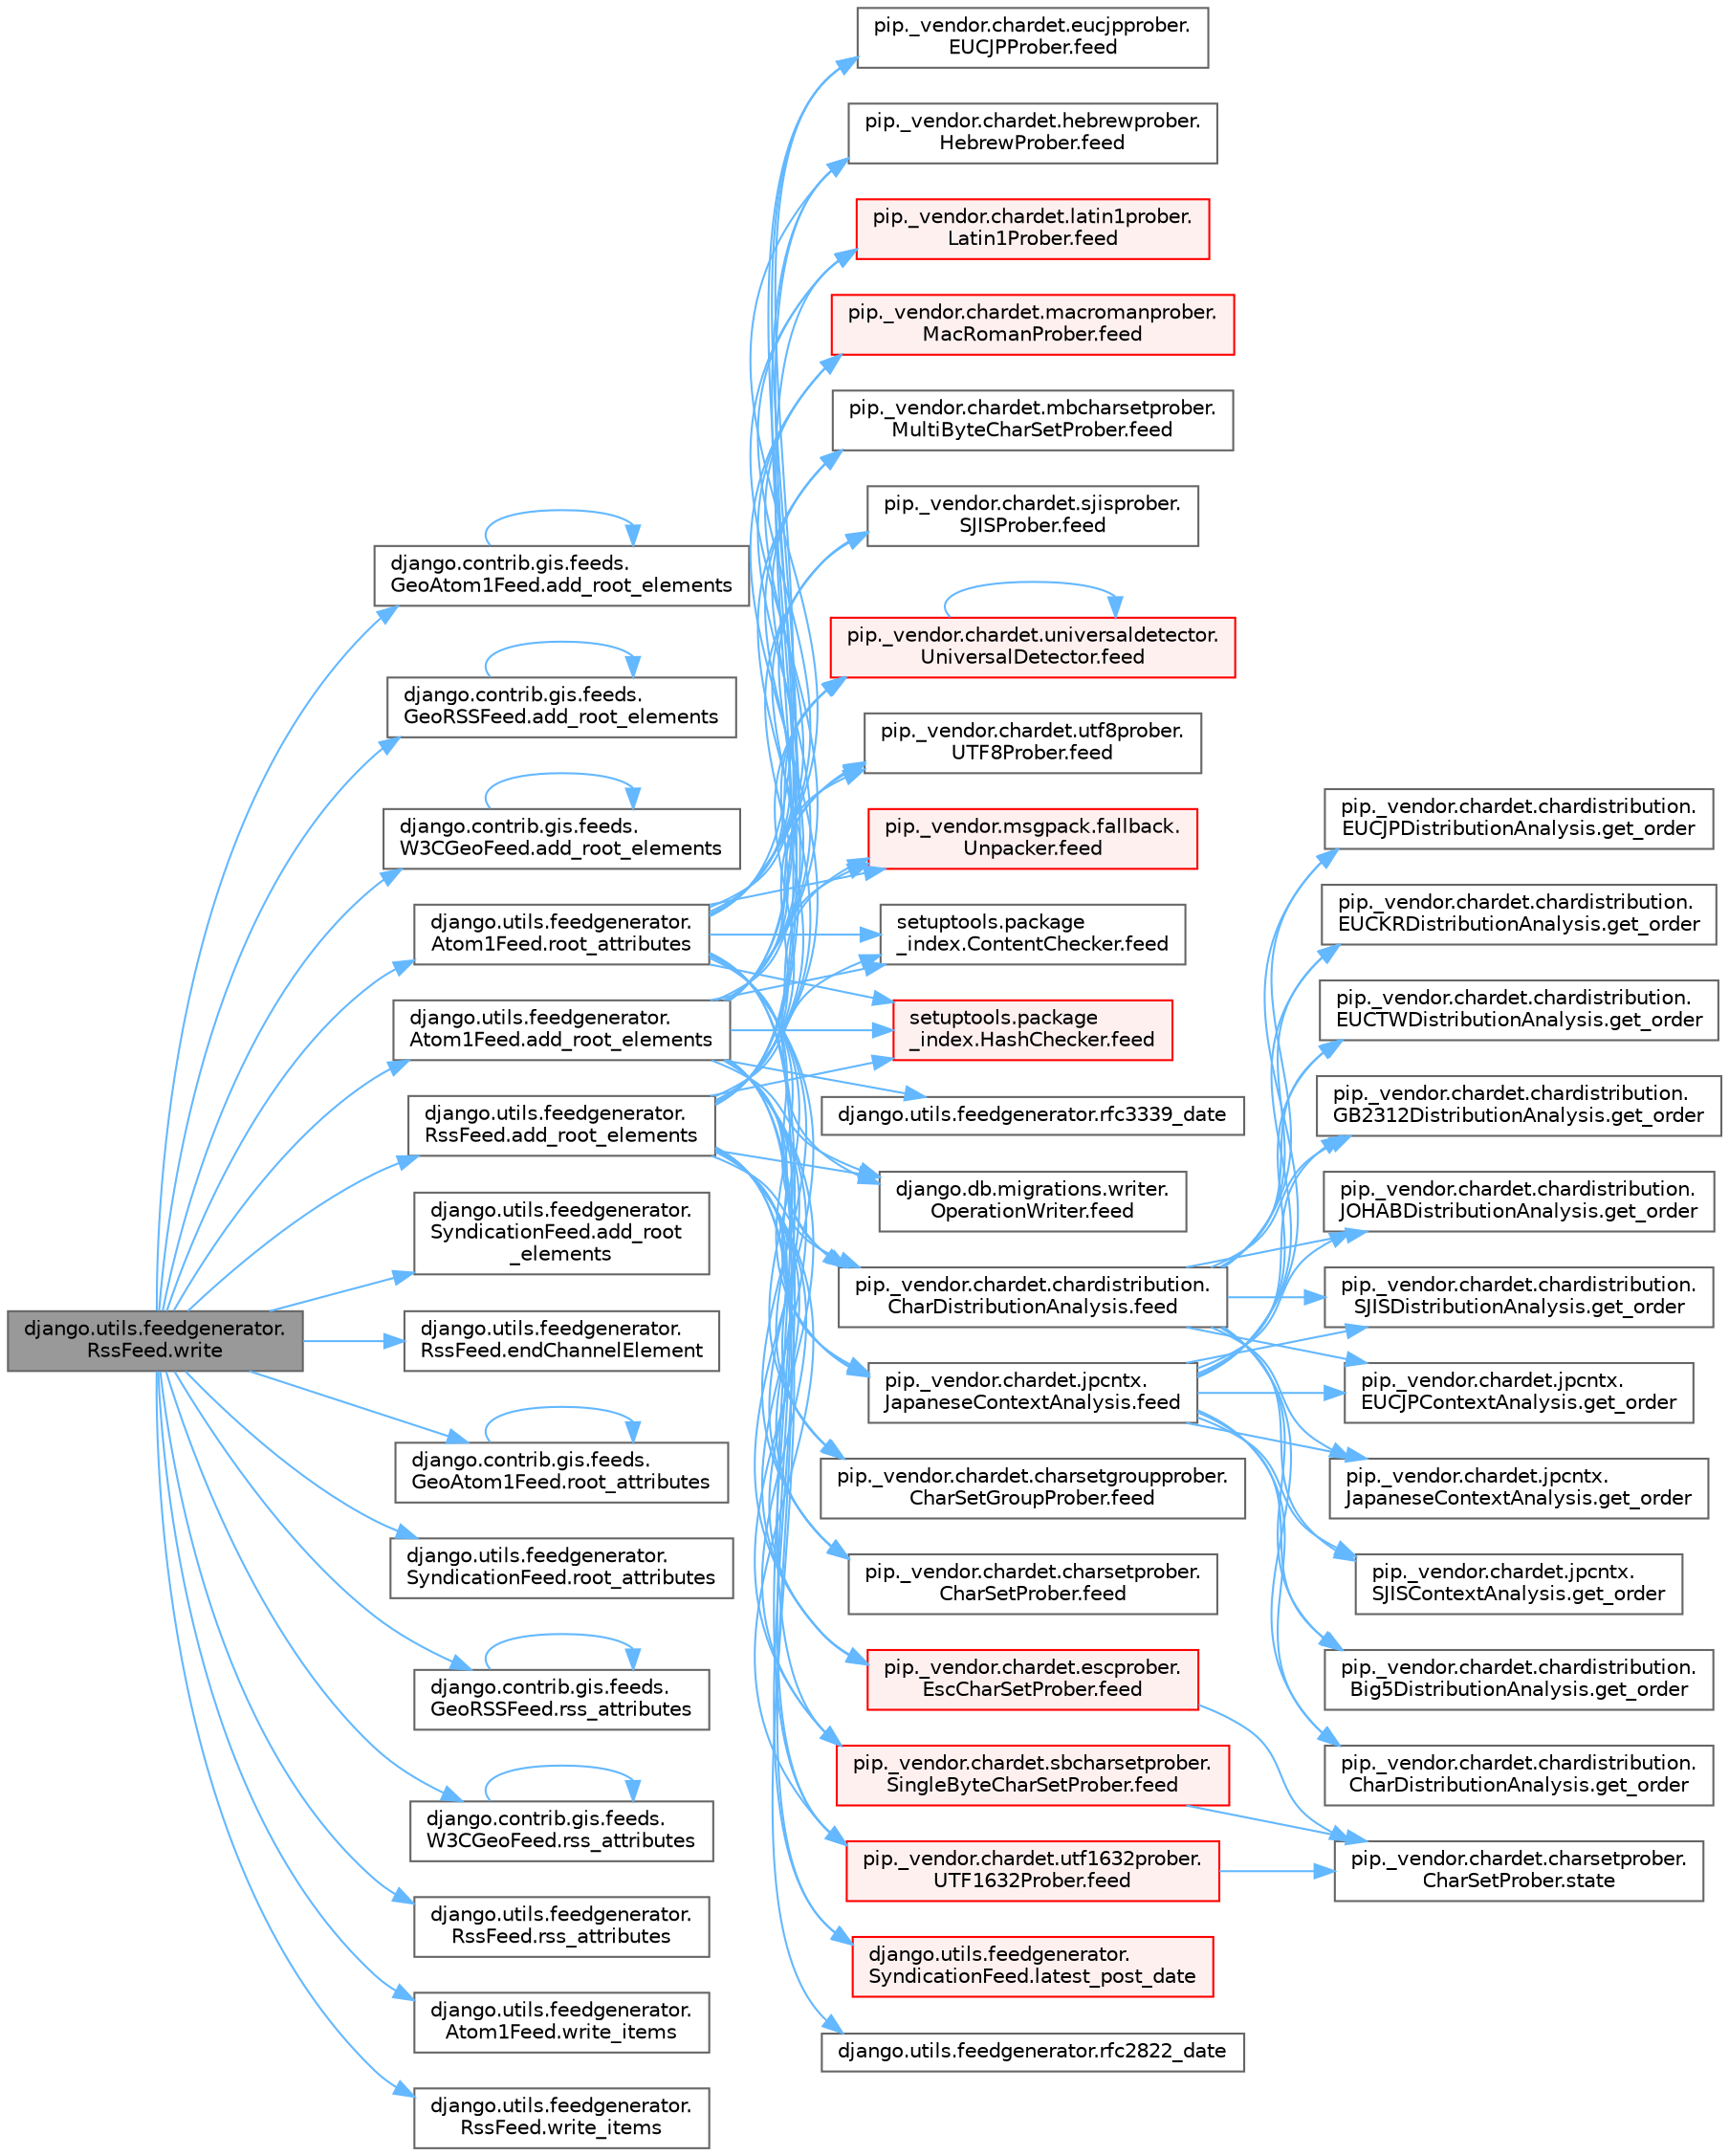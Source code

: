 digraph "django.utils.feedgenerator.RssFeed.write"
{
 // LATEX_PDF_SIZE
  bgcolor="transparent";
  edge [fontname=Helvetica,fontsize=10,labelfontname=Helvetica,labelfontsize=10];
  node [fontname=Helvetica,fontsize=10,shape=box,height=0.2,width=0.4];
  rankdir="LR";
  Node1 [id="Node000001",label="django.utils.feedgenerator.\lRssFeed.write",height=0.2,width=0.4,color="gray40", fillcolor="grey60", style="filled", fontcolor="black",tooltip=" "];
  Node1 -> Node2 [id="edge1_Node000001_Node000002",color="steelblue1",style="solid",tooltip=" "];
  Node2 [id="Node000002",label="django.contrib.gis.feeds.\lGeoAtom1Feed.add_root_elements",height=0.2,width=0.4,color="grey40", fillcolor="white", style="filled",URL="$classdjango_1_1contrib_1_1gis_1_1feeds_1_1_geo_atom1_feed.html#ae0c5b7a228b8b8b04f046c8b505f7a71",tooltip=" "];
  Node2 -> Node2 [id="edge2_Node000002_Node000002",color="steelblue1",style="solid",tooltip=" "];
  Node1 -> Node3 [id="edge3_Node000001_Node000003",color="steelblue1",style="solid",tooltip=" "];
  Node3 [id="Node000003",label="django.contrib.gis.feeds.\lGeoRSSFeed.add_root_elements",height=0.2,width=0.4,color="grey40", fillcolor="white", style="filled",URL="$classdjango_1_1contrib_1_1gis_1_1feeds_1_1_geo_r_s_s_feed.html#a754dbb17a78d9c14b75c1bc312188d96",tooltip=" "];
  Node3 -> Node3 [id="edge4_Node000003_Node000003",color="steelblue1",style="solid",tooltip=" "];
  Node1 -> Node4 [id="edge5_Node000001_Node000004",color="steelblue1",style="solid",tooltip=" "];
  Node4 [id="Node000004",label="django.contrib.gis.feeds.\lW3CGeoFeed.add_root_elements",height=0.2,width=0.4,color="grey40", fillcolor="white", style="filled",URL="$classdjango_1_1contrib_1_1gis_1_1feeds_1_1_w3_c_geo_feed.html#ac68906632e2575652e5dccae0058c077",tooltip=" "];
  Node4 -> Node4 [id="edge6_Node000004_Node000004",color="steelblue1",style="solid",tooltip=" "];
  Node1 -> Node5 [id="edge7_Node000001_Node000005",color="steelblue1",style="solid",tooltip=" "];
  Node5 [id="Node000005",label="django.utils.feedgenerator.\lAtom1Feed.add_root_elements",height=0.2,width=0.4,color="grey40", fillcolor="white", style="filled",URL="$classdjango_1_1utils_1_1feedgenerator_1_1_atom1_feed.html#a3f861beae65b2c1d07d6192175be850e",tooltip=" "];
  Node5 -> Node6 [id="edge8_Node000005_Node000006",color="steelblue1",style="solid",tooltip=" "];
  Node6 [id="Node000006",label="django.db.migrations.writer.\lOperationWriter.feed",height=0.2,width=0.4,color="grey40", fillcolor="white", style="filled",URL="$classdjango_1_1db_1_1migrations_1_1writer_1_1_operation_writer.html#a69e7881f07ca1acb1d7444703198938b",tooltip=" "];
  Node5 -> Node7 [id="edge9_Node000005_Node000007",color="steelblue1",style="solid",tooltip=" "];
  Node7 [id="Node000007",label="pip._vendor.chardet.chardistribution.\lCharDistributionAnalysis.feed",height=0.2,width=0.4,color="grey40", fillcolor="white", style="filled",URL="$classpip_1_1__vendor_1_1chardet_1_1chardistribution_1_1_char_distribution_analysis.html#a23a7e11d83c6598247d1089680bfa47e",tooltip=" "];
  Node7 -> Node8 [id="edge10_Node000007_Node000008",color="steelblue1",style="solid",tooltip=" "];
  Node8 [id="Node000008",label="pip._vendor.chardet.chardistribution.\lBig5DistributionAnalysis.get_order",height=0.2,width=0.4,color="grey40", fillcolor="white", style="filled",URL="$classpip_1_1__vendor_1_1chardet_1_1chardistribution_1_1_big5_distribution_analysis.html#a3df57bb4cc01089eb9b0a30333b5989f",tooltip=" "];
  Node7 -> Node9 [id="edge11_Node000007_Node000009",color="steelblue1",style="solid",tooltip=" "];
  Node9 [id="Node000009",label="pip._vendor.chardet.chardistribution.\lCharDistributionAnalysis.get_order",height=0.2,width=0.4,color="grey40", fillcolor="white", style="filled",URL="$classpip_1_1__vendor_1_1chardet_1_1chardistribution_1_1_char_distribution_analysis.html#ada5a9e31eb7899c6e436f89cacddd0ab",tooltip=" "];
  Node7 -> Node10 [id="edge12_Node000007_Node000010",color="steelblue1",style="solid",tooltip=" "];
  Node10 [id="Node000010",label="pip._vendor.chardet.chardistribution.\lEUCJPDistributionAnalysis.get_order",height=0.2,width=0.4,color="grey40", fillcolor="white", style="filled",URL="$classpip_1_1__vendor_1_1chardet_1_1chardistribution_1_1_e_u_c_j_p_distribution_analysis.html#a173367ee1b36c050fc6fba1302b8c227",tooltip=" "];
  Node7 -> Node11 [id="edge13_Node000007_Node000011",color="steelblue1",style="solid",tooltip=" "];
  Node11 [id="Node000011",label="pip._vendor.chardet.chardistribution.\lEUCKRDistributionAnalysis.get_order",height=0.2,width=0.4,color="grey40", fillcolor="white", style="filled",URL="$classpip_1_1__vendor_1_1chardet_1_1chardistribution_1_1_e_u_c_k_r_distribution_analysis.html#a2d2e2d2864b24cb0c4ee541b03435bae",tooltip=" "];
  Node7 -> Node12 [id="edge14_Node000007_Node000012",color="steelblue1",style="solid",tooltip=" "];
  Node12 [id="Node000012",label="pip._vendor.chardet.chardistribution.\lEUCTWDistributionAnalysis.get_order",height=0.2,width=0.4,color="grey40", fillcolor="white", style="filled",URL="$classpip_1_1__vendor_1_1chardet_1_1chardistribution_1_1_e_u_c_t_w_distribution_analysis.html#a5297dbf3aa99dcbbdfbd8a93543802cf",tooltip=" "];
  Node7 -> Node13 [id="edge15_Node000007_Node000013",color="steelblue1",style="solid",tooltip=" "];
  Node13 [id="Node000013",label="pip._vendor.chardet.chardistribution.\lGB2312DistributionAnalysis.get_order",height=0.2,width=0.4,color="grey40", fillcolor="white", style="filled",URL="$classpip_1_1__vendor_1_1chardet_1_1chardistribution_1_1_g_b2312_distribution_analysis.html#a01adf7ffd1f75717eac410ea6098c292",tooltip=" "];
  Node7 -> Node14 [id="edge16_Node000007_Node000014",color="steelblue1",style="solid",tooltip=" "];
  Node14 [id="Node000014",label="pip._vendor.chardet.chardistribution.\lJOHABDistributionAnalysis.get_order",height=0.2,width=0.4,color="grey40", fillcolor="white", style="filled",URL="$classpip_1_1__vendor_1_1chardet_1_1chardistribution_1_1_j_o_h_a_b_distribution_analysis.html#a900ea423500b7ba612545df5923b8c26",tooltip=" "];
  Node7 -> Node15 [id="edge17_Node000007_Node000015",color="steelblue1",style="solid",tooltip=" "];
  Node15 [id="Node000015",label="pip._vendor.chardet.chardistribution.\lSJISDistributionAnalysis.get_order",height=0.2,width=0.4,color="grey40", fillcolor="white", style="filled",URL="$classpip_1_1__vendor_1_1chardet_1_1chardistribution_1_1_s_j_i_s_distribution_analysis.html#ac6873fb1a918f6aa4682ccc918e21356",tooltip=" "];
  Node7 -> Node16 [id="edge18_Node000007_Node000016",color="steelblue1",style="solid",tooltip=" "];
  Node16 [id="Node000016",label="pip._vendor.chardet.jpcntx.\lEUCJPContextAnalysis.get_order",height=0.2,width=0.4,color="grey40", fillcolor="white", style="filled",URL="$classpip_1_1__vendor_1_1chardet_1_1jpcntx_1_1_e_u_c_j_p_context_analysis.html#abf5fa069724d6fe97280dfb0e2b02222",tooltip=" "];
  Node7 -> Node17 [id="edge19_Node000007_Node000017",color="steelblue1",style="solid",tooltip=" "];
  Node17 [id="Node000017",label="pip._vendor.chardet.jpcntx.\lJapaneseContextAnalysis.get_order",height=0.2,width=0.4,color="grey40", fillcolor="white", style="filled",URL="$classpip_1_1__vendor_1_1chardet_1_1jpcntx_1_1_japanese_context_analysis.html#a124d6884c444cacd36ddd5777c7449bb",tooltip=" "];
  Node7 -> Node18 [id="edge20_Node000007_Node000018",color="steelblue1",style="solid",tooltip=" "];
  Node18 [id="Node000018",label="pip._vendor.chardet.jpcntx.\lSJISContextAnalysis.get_order",height=0.2,width=0.4,color="grey40", fillcolor="white", style="filled",URL="$classpip_1_1__vendor_1_1chardet_1_1jpcntx_1_1_s_j_i_s_context_analysis.html#a3ae7b3d9d9eff4fbc0004bb6bf15abd8",tooltip=" "];
  Node5 -> Node19 [id="edge21_Node000005_Node000019",color="steelblue1",style="solid",tooltip=" "];
  Node19 [id="Node000019",label="pip._vendor.chardet.charsetgroupprober.\lCharSetGroupProber.feed",height=0.2,width=0.4,color="grey40", fillcolor="white", style="filled",URL="$classpip_1_1__vendor_1_1chardet_1_1charsetgroupprober_1_1_char_set_group_prober.html#a2146cd2cd3a62d191db8b4a9449997bc",tooltip=" "];
  Node5 -> Node20 [id="edge22_Node000005_Node000020",color="steelblue1",style="solid",tooltip=" "];
  Node20 [id="Node000020",label="pip._vendor.chardet.charsetprober.\lCharSetProber.feed",height=0.2,width=0.4,color="grey40", fillcolor="white", style="filled",URL="$classpip_1_1__vendor_1_1chardet_1_1charsetprober_1_1_char_set_prober.html#a6d1c194db4bb3d8076917b30ddb62516",tooltip=" "];
  Node5 -> Node21 [id="edge23_Node000005_Node000021",color="steelblue1",style="solid",tooltip=" "];
  Node21 [id="Node000021",label="pip._vendor.chardet.escprober.\lEscCharSetProber.feed",height=0.2,width=0.4,color="red", fillcolor="#FFF0F0", style="filled",URL="$classpip_1_1__vendor_1_1chardet_1_1escprober_1_1_esc_char_set_prober.html#ad4c988e1f9e0cfe2cae4ebdc50ebe61c",tooltip=" "];
  Node21 -> Node22 [id="edge24_Node000021_Node000022",color="steelblue1",style="solid",tooltip=" "];
  Node22 [id="Node000022",label="pip._vendor.chardet.charsetprober.\lCharSetProber.state",height=0.2,width=0.4,color="grey40", fillcolor="white", style="filled",URL="$classpip_1_1__vendor_1_1chardet_1_1charsetprober_1_1_char_set_prober.html#ab0e97f2771aef88b47338320d66bb95f",tooltip=" "];
  Node5 -> Node45 [id="edge25_Node000005_Node000045",color="steelblue1",style="solid",tooltip=" "];
  Node45 [id="Node000045",label="pip._vendor.chardet.eucjpprober.\lEUCJPProber.feed",height=0.2,width=0.4,color="grey40", fillcolor="white", style="filled",URL="$classpip_1_1__vendor_1_1chardet_1_1eucjpprober_1_1_e_u_c_j_p_prober.html#a1f243e29c2b4eed02f1bab62154f8462",tooltip=" "];
  Node5 -> Node46 [id="edge26_Node000005_Node000046",color="steelblue1",style="solid",tooltip=" "];
  Node46 [id="Node000046",label="pip._vendor.chardet.hebrewprober.\lHebrewProber.feed",height=0.2,width=0.4,color="grey40", fillcolor="white", style="filled",URL="$classpip_1_1__vendor_1_1chardet_1_1hebrewprober_1_1_hebrew_prober.html#a6bd3ee5133571d55a358da7fe028db37",tooltip=" "];
  Node5 -> Node47 [id="edge27_Node000005_Node000047",color="steelblue1",style="solid",tooltip=" "];
  Node47 [id="Node000047",label="pip._vendor.chardet.jpcntx.\lJapaneseContextAnalysis.feed",height=0.2,width=0.4,color="grey40", fillcolor="white", style="filled",URL="$classpip_1_1__vendor_1_1chardet_1_1jpcntx_1_1_japanese_context_analysis.html#a8bef35bb41d57c1fa8e4119a444b7384",tooltip=" "];
  Node47 -> Node8 [id="edge28_Node000047_Node000008",color="steelblue1",style="solid",tooltip=" "];
  Node47 -> Node9 [id="edge29_Node000047_Node000009",color="steelblue1",style="solid",tooltip=" "];
  Node47 -> Node10 [id="edge30_Node000047_Node000010",color="steelblue1",style="solid",tooltip=" "];
  Node47 -> Node11 [id="edge31_Node000047_Node000011",color="steelblue1",style="solid",tooltip=" "];
  Node47 -> Node12 [id="edge32_Node000047_Node000012",color="steelblue1",style="solid",tooltip=" "];
  Node47 -> Node13 [id="edge33_Node000047_Node000013",color="steelblue1",style="solid",tooltip=" "];
  Node47 -> Node14 [id="edge34_Node000047_Node000014",color="steelblue1",style="solid",tooltip=" "];
  Node47 -> Node15 [id="edge35_Node000047_Node000015",color="steelblue1",style="solid",tooltip=" "];
  Node47 -> Node16 [id="edge36_Node000047_Node000016",color="steelblue1",style="solid",tooltip=" "];
  Node47 -> Node17 [id="edge37_Node000047_Node000017",color="steelblue1",style="solid",tooltip=" "];
  Node47 -> Node18 [id="edge38_Node000047_Node000018",color="steelblue1",style="solid",tooltip=" "];
  Node5 -> Node48 [id="edge39_Node000005_Node000048",color="steelblue1",style="solid",tooltip=" "];
  Node48 [id="Node000048",label="pip._vendor.chardet.latin1prober.\lLatin1Prober.feed",height=0.2,width=0.4,color="red", fillcolor="#FFF0F0", style="filled",URL="$classpip_1_1__vendor_1_1chardet_1_1latin1prober_1_1_latin1_prober.html#a09a28c20e01df83bb291e4de7d4169bf",tooltip=" "];
  Node5 -> Node50 [id="edge40_Node000005_Node000050",color="steelblue1",style="solid",tooltip=" "];
  Node50 [id="Node000050",label="pip._vendor.chardet.macromanprober.\lMacRomanProber.feed",height=0.2,width=0.4,color="red", fillcolor="#FFF0F0", style="filled",URL="$classpip_1_1__vendor_1_1chardet_1_1macromanprober_1_1_mac_roman_prober.html#a4e5dddcb1652aa8f0f3999cc85e98dc4",tooltip=" "];
  Node5 -> Node51 [id="edge41_Node000005_Node000051",color="steelblue1",style="solid",tooltip=" "];
  Node51 [id="Node000051",label="pip._vendor.chardet.mbcharsetprober.\lMultiByteCharSetProber.feed",height=0.2,width=0.4,color="grey40", fillcolor="white", style="filled",URL="$classpip_1_1__vendor_1_1chardet_1_1mbcharsetprober_1_1_multi_byte_char_set_prober.html#a847f2daa85e7f2e1571e22ffd6e690a7",tooltip=" "];
  Node5 -> Node52 [id="edge42_Node000005_Node000052",color="steelblue1",style="solid",tooltip=" "];
  Node52 [id="Node000052",label="pip._vendor.chardet.sbcharsetprober.\lSingleByteCharSetProber.feed",height=0.2,width=0.4,color="red", fillcolor="#FFF0F0", style="filled",URL="$classpip_1_1__vendor_1_1chardet_1_1sbcharsetprober_1_1_single_byte_char_set_prober.html#ab6d2e8e37d450e7ce0dda8dadfec2b57",tooltip=" "];
  Node52 -> Node22 [id="edge43_Node000052_Node000022",color="steelblue1",style="solid",tooltip=" "];
  Node5 -> Node54 [id="edge44_Node000005_Node000054",color="steelblue1",style="solid",tooltip=" "];
  Node54 [id="Node000054",label="pip._vendor.chardet.sjisprober.\lSJISProber.feed",height=0.2,width=0.4,color="grey40", fillcolor="white", style="filled",URL="$classpip_1_1__vendor_1_1chardet_1_1sjisprober_1_1_s_j_i_s_prober.html#aa1ceb1d0ddf21accb673d5139b40470d",tooltip=" "];
  Node5 -> Node55 [id="edge45_Node000005_Node000055",color="steelblue1",style="solid",tooltip=" "];
  Node55 [id="Node000055",label="pip._vendor.chardet.universaldetector.\lUniversalDetector.feed",height=0.2,width=0.4,color="red", fillcolor="#FFF0F0", style="filled",URL="$classpip_1_1__vendor_1_1chardet_1_1universaldetector_1_1_universal_detector.html#a296f6150ff0824215e3890ad38d3175d",tooltip=" "];
  Node55 -> Node55 [id="edge46_Node000055_Node000055",color="steelblue1",style="solid",tooltip=" "];
  Node5 -> Node4036 [id="edge47_Node000005_Node004036",color="steelblue1",style="solid",tooltip=" "];
  Node4036 [id="Node004036",label="pip._vendor.chardet.utf1632prober.\lUTF1632Prober.feed",height=0.2,width=0.4,color="red", fillcolor="#FFF0F0", style="filled",URL="$classpip_1_1__vendor_1_1chardet_1_1utf1632prober_1_1_u_t_f1632_prober.html#a16a8bea3b9608f94237b49f2f0cd4b74",tooltip=" "];
  Node4036 -> Node22 [id="edge48_Node004036_Node000022",color="steelblue1",style="solid",tooltip=" "];
  Node5 -> Node4039 [id="edge49_Node000005_Node004039",color="steelblue1",style="solid",tooltip=" "];
  Node4039 [id="Node004039",label="pip._vendor.chardet.utf8prober.\lUTF8Prober.feed",height=0.2,width=0.4,color="grey40", fillcolor="white", style="filled",URL="$classpip_1_1__vendor_1_1chardet_1_1utf8prober_1_1_u_t_f8_prober.html#acfa713f46851ba29460a3388125326fc",tooltip=" "];
  Node5 -> Node4040 [id="edge50_Node000005_Node004040",color="steelblue1",style="solid",tooltip=" "];
  Node4040 [id="Node004040",label="pip._vendor.msgpack.fallback.\lUnpacker.feed",height=0.2,width=0.4,color="red", fillcolor="#FFF0F0", style="filled",URL="$classpip_1_1__vendor_1_1msgpack_1_1fallback_1_1_unpacker.html#aa75d3a66598466608078d38b18f8e55c",tooltip=" "];
  Node5 -> Node4042 [id="edge51_Node000005_Node004042",color="steelblue1",style="solid",tooltip=" "];
  Node4042 [id="Node004042",label="setuptools.package\l_index.ContentChecker.feed",height=0.2,width=0.4,color="grey40", fillcolor="white", style="filled",URL="$classsetuptools_1_1package__index_1_1_content_checker.html#a2dcc1834fdacc90458342d6462f28785",tooltip=" "];
  Node5 -> Node4043 [id="edge52_Node000005_Node004043",color="steelblue1",style="solid",tooltip=" "];
  Node4043 [id="Node004043",label="setuptools.package\l_index.HashChecker.feed",height=0.2,width=0.4,color="red", fillcolor="#FFF0F0", style="filled",URL="$classsetuptools_1_1package__index_1_1_hash_checker.html#a3ec99380a94d03eec3c5f5dae02233be",tooltip=" "];
  Node5 -> Node4045 [id="edge53_Node000005_Node004045",color="steelblue1",style="solid",tooltip=" "];
  Node4045 [id="Node004045",label="django.utils.feedgenerator.\lSyndicationFeed.latest_post_date",height=0.2,width=0.4,color="red", fillcolor="#FFF0F0", style="filled",URL="$classdjango_1_1utils_1_1feedgenerator_1_1_syndication_feed.html#a3eb6575cebddb88a00b6bd379c257e22",tooltip=" "];
  Node5 -> Node4520 [id="edge54_Node000005_Node004520",color="steelblue1",style="solid",tooltip=" "];
  Node4520 [id="Node004520",label="django.utils.feedgenerator.rfc3339_date",height=0.2,width=0.4,color="grey40", fillcolor="white", style="filled",URL="$namespacedjango_1_1utils_1_1feedgenerator.html#a7a1a869c163fa0c62b8d3f303b4ecabd",tooltip=" "];
  Node1 -> Node4035 [id="edge55_Node000001_Node004035",color="steelblue1",style="solid",tooltip=" "];
  Node4035 [id="Node004035",label="django.utils.feedgenerator.\lRssFeed.add_root_elements",height=0.2,width=0.4,color="grey40", fillcolor="white", style="filled",URL="$classdjango_1_1utils_1_1feedgenerator_1_1_rss_feed.html#afe28a1e8efc5fc065f74b4277a43663e",tooltip=" "];
  Node4035 -> Node6 [id="edge56_Node004035_Node000006",color="steelblue1",style="solid",tooltip=" "];
  Node4035 -> Node7 [id="edge57_Node004035_Node000007",color="steelblue1",style="solid",tooltip=" "];
  Node4035 -> Node19 [id="edge58_Node004035_Node000019",color="steelblue1",style="solid",tooltip=" "];
  Node4035 -> Node20 [id="edge59_Node004035_Node000020",color="steelblue1",style="solid",tooltip=" "];
  Node4035 -> Node21 [id="edge60_Node004035_Node000021",color="steelblue1",style="solid",tooltip=" "];
  Node4035 -> Node45 [id="edge61_Node004035_Node000045",color="steelblue1",style="solid",tooltip=" "];
  Node4035 -> Node46 [id="edge62_Node004035_Node000046",color="steelblue1",style="solid",tooltip=" "];
  Node4035 -> Node47 [id="edge63_Node004035_Node000047",color="steelblue1",style="solid",tooltip=" "];
  Node4035 -> Node48 [id="edge64_Node004035_Node000048",color="steelblue1",style="solid",tooltip=" "];
  Node4035 -> Node50 [id="edge65_Node004035_Node000050",color="steelblue1",style="solid",tooltip=" "];
  Node4035 -> Node51 [id="edge66_Node004035_Node000051",color="steelblue1",style="solid",tooltip=" "];
  Node4035 -> Node52 [id="edge67_Node004035_Node000052",color="steelblue1",style="solid",tooltip=" "];
  Node4035 -> Node54 [id="edge68_Node004035_Node000054",color="steelblue1",style="solid",tooltip=" "];
  Node4035 -> Node55 [id="edge69_Node004035_Node000055",color="steelblue1",style="solid",tooltip=" "];
  Node4035 -> Node4036 [id="edge70_Node004035_Node004036",color="steelblue1",style="solid",tooltip=" "];
  Node4035 -> Node4039 [id="edge71_Node004035_Node004039",color="steelblue1",style="solid",tooltip=" "];
  Node4035 -> Node4040 [id="edge72_Node004035_Node004040",color="steelblue1",style="solid",tooltip=" "];
  Node4035 -> Node4042 [id="edge73_Node004035_Node004042",color="steelblue1",style="solid",tooltip=" "];
  Node4035 -> Node4043 [id="edge74_Node004035_Node004043",color="steelblue1",style="solid",tooltip=" "];
  Node4035 -> Node4045 [id="edge75_Node004035_Node004045",color="steelblue1",style="solid",tooltip=" "];
  Node4035 -> Node4046 [id="edge76_Node004035_Node004046",color="steelblue1",style="solid",tooltip=" "];
  Node4046 [id="Node004046",label="django.utils.feedgenerator.rfc2822_date",height=0.2,width=0.4,color="grey40", fillcolor="white", style="filled",URL="$namespacedjango_1_1utils_1_1feedgenerator.html#a9424ee58dd9380f4e5ad7635b2daaa8e",tooltip=" "];
  Node1 -> Node4047 [id="edge77_Node000001_Node004047",color="steelblue1",style="solid",tooltip=" "];
  Node4047 [id="Node004047",label="django.utils.feedgenerator.\lSyndicationFeed.add_root\l_elements",height=0.2,width=0.4,color="grey40", fillcolor="white", style="filled",URL="$classdjango_1_1utils_1_1feedgenerator_1_1_syndication_feed.html#aac36c2e44c6e9bc338f4a4ac426fd18c",tooltip=" "];
  Node1 -> Node4521 [id="edge78_Node000001_Node004521",color="steelblue1",style="solid",tooltip=" "];
  Node4521 [id="Node004521",label="django.utils.feedgenerator.\lRssFeed.endChannelElement",height=0.2,width=0.4,color="grey40", fillcolor="white", style="filled",URL="$classdjango_1_1utils_1_1feedgenerator_1_1_rss_feed.html#acac444721511623525c9f890e0d7f689",tooltip=" "];
  Node1 -> Node4048 [id="edge79_Node000001_Node004048",color="steelblue1",style="solid",tooltip=" "];
  Node4048 [id="Node004048",label="django.contrib.gis.feeds.\lGeoAtom1Feed.root_attributes",height=0.2,width=0.4,color="grey40", fillcolor="white", style="filled",URL="$classdjango_1_1contrib_1_1gis_1_1feeds_1_1_geo_atom1_feed.html#aa1ed8fa937780e6c0c63bb42c1e42ff1",tooltip=" "];
  Node4048 -> Node4048 [id="edge80_Node004048_Node004048",color="steelblue1",style="solid",tooltip=" "];
  Node1 -> Node4049 [id="edge81_Node000001_Node004049",color="steelblue1",style="solid",tooltip=" "];
  Node4049 [id="Node004049",label="django.utils.feedgenerator.\lAtom1Feed.root_attributes",height=0.2,width=0.4,color="grey40", fillcolor="white", style="filled",URL="$classdjango_1_1utils_1_1feedgenerator_1_1_atom1_feed.html#a8ea06279a106db871795893125306409",tooltip=" "];
  Node4049 -> Node6 [id="edge82_Node004049_Node000006",color="steelblue1",style="solid",tooltip=" "];
  Node4049 -> Node7 [id="edge83_Node004049_Node000007",color="steelblue1",style="solid",tooltip=" "];
  Node4049 -> Node19 [id="edge84_Node004049_Node000019",color="steelblue1",style="solid",tooltip=" "];
  Node4049 -> Node20 [id="edge85_Node004049_Node000020",color="steelblue1",style="solid",tooltip=" "];
  Node4049 -> Node21 [id="edge86_Node004049_Node000021",color="steelblue1",style="solid",tooltip=" "];
  Node4049 -> Node45 [id="edge87_Node004049_Node000045",color="steelblue1",style="solid",tooltip=" "];
  Node4049 -> Node46 [id="edge88_Node004049_Node000046",color="steelblue1",style="solid",tooltip=" "];
  Node4049 -> Node47 [id="edge89_Node004049_Node000047",color="steelblue1",style="solid",tooltip=" "];
  Node4049 -> Node48 [id="edge90_Node004049_Node000048",color="steelblue1",style="solid",tooltip=" "];
  Node4049 -> Node50 [id="edge91_Node004049_Node000050",color="steelblue1",style="solid",tooltip=" "];
  Node4049 -> Node51 [id="edge92_Node004049_Node000051",color="steelblue1",style="solid",tooltip=" "];
  Node4049 -> Node52 [id="edge93_Node004049_Node000052",color="steelblue1",style="solid",tooltip=" "];
  Node4049 -> Node54 [id="edge94_Node004049_Node000054",color="steelblue1",style="solid",tooltip=" "];
  Node4049 -> Node55 [id="edge95_Node004049_Node000055",color="steelblue1",style="solid",tooltip=" "];
  Node4049 -> Node4036 [id="edge96_Node004049_Node004036",color="steelblue1",style="solid",tooltip=" "];
  Node4049 -> Node4039 [id="edge97_Node004049_Node004039",color="steelblue1",style="solid",tooltip=" "];
  Node4049 -> Node4040 [id="edge98_Node004049_Node004040",color="steelblue1",style="solid",tooltip=" "];
  Node4049 -> Node4042 [id="edge99_Node004049_Node004042",color="steelblue1",style="solid",tooltip=" "];
  Node4049 -> Node4043 [id="edge100_Node004049_Node004043",color="steelblue1",style="solid",tooltip=" "];
  Node1 -> Node4050 [id="edge101_Node000001_Node004050",color="steelblue1",style="solid",tooltip=" "];
  Node4050 [id="Node004050",label="django.utils.feedgenerator.\lSyndicationFeed.root_attributes",height=0.2,width=0.4,color="grey40", fillcolor="white", style="filled",URL="$classdjango_1_1utils_1_1feedgenerator_1_1_syndication_feed.html#a5d6acbb5768d743131d01a10f65ef54e",tooltip=" "];
  Node1 -> Node4522 [id="edge102_Node000001_Node004522",color="steelblue1",style="solid",tooltip=" "];
  Node4522 [id="Node004522",label="django.contrib.gis.feeds.\lGeoRSSFeed.rss_attributes",height=0.2,width=0.4,color="grey40", fillcolor="white", style="filled",URL="$classdjango_1_1contrib_1_1gis_1_1feeds_1_1_geo_r_s_s_feed.html#a237b854d511ad42740a378185fafd5e8",tooltip=" "];
  Node4522 -> Node4522 [id="edge103_Node004522_Node004522",color="steelblue1",style="solid",tooltip=" "];
  Node1 -> Node4523 [id="edge104_Node000001_Node004523",color="steelblue1",style="solid",tooltip=" "];
  Node4523 [id="Node004523",label="django.contrib.gis.feeds.\lW3CGeoFeed.rss_attributes",height=0.2,width=0.4,color="grey40", fillcolor="white", style="filled",URL="$classdjango_1_1contrib_1_1gis_1_1feeds_1_1_w3_c_geo_feed.html#a0e48a44fb553ac5ff0b5ba5314cf7513",tooltip=" "];
  Node4523 -> Node4523 [id="edge105_Node004523_Node004523",color="steelblue1",style="solid",tooltip=" "];
  Node1 -> Node4524 [id="edge106_Node000001_Node004524",color="steelblue1",style="solid",tooltip=" "];
  Node4524 [id="Node004524",label="django.utils.feedgenerator.\lRssFeed.rss_attributes",height=0.2,width=0.4,color="grey40", fillcolor="white", style="filled",URL="$classdjango_1_1utils_1_1feedgenerator_1_1_rss_feed.html#a1487fc199d4d8581cbd8f9e1fea6d48c",tooltip=" "];
  Node1 -> Node4051 [id="edge107_Node000001_Node004051",color="steelblue1",style="solid",tooltip=" "];
  Node4051 [id="Node004051",label="django.utils.feedgenerator.\lAtom1Feed.write_items",height=0.2,width=0.4,color="grey40", fillcolor="white", style="filled",URL="$classdjango_1_1utils_1_1feedgenerator_1_1_atom1_feed.html#a986e8e049dddffb70496bfbbfba571bc",tooltip=" "];
  Node1 -> Node4052 [id="edge108_Node000001_Node004052",color="steelblue1",style="solid",tooltip=" "];
  Node4052 [id="Node004052",label="django.utils.feedgenerator.\lRssFeed.write_items",height=0.2,width=0.4,color="grey40", fillcolor="white", style="filled",URL="$classdjango_1_1utils_1_1feedgenerator_1_1_rss_feed.html#a948cc946650620782c7bdd0729e46728",tooltip=" "];
}
